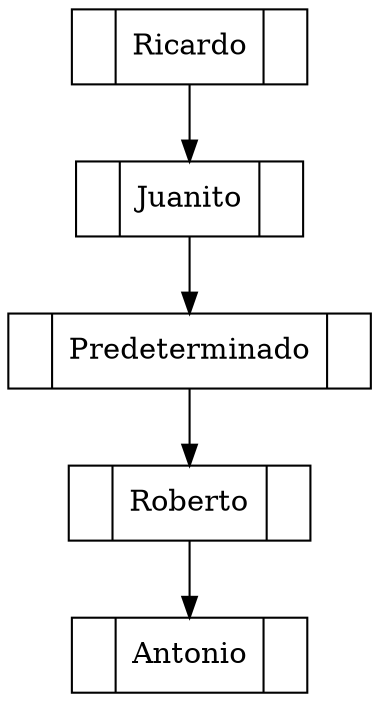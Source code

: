 digraph structs {
 node [shape = record];1[label="<f0>| <f22>Ricardo | <f1>"]; 
2[label="<f0>| <f22>Juanito | <f1>"]; 
10[label="<f0>| <f22>Predeterminado | <f1>"]; 
20[label="<f0>| <f22>Roberto | <f1>"]; 
23[label="<f0>| <f22>Antonio | <f1>"]; 
1 -> 2;
2 -> 10;
10 -> 20;
20 -> 23;
}